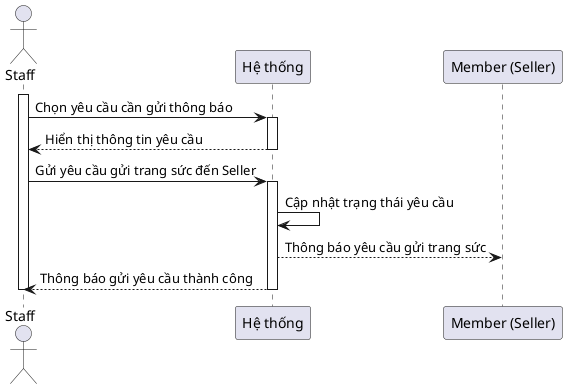 @startuml   
actor Staff
participant "Hệ thống" as System
participant "Member (Seller)" as Seller

activate Staff
Staff -> System: Chọn yêu cầu cần gửi thông báo
activate System
System --> Staff: Hiển thị thông tin yêu cầu
deactivate System
Staff -> System: Gửi yêu cầu gửi trang sức đến Seller
activate System
System -> System: Cập nhật trạng thái yêu cầu
System --> Seller: Thông báo yêu cầu gửi trang sức
System --> Staff: Thông báo gửi yêu cầu thành công
deactivate System
deactivate Staff
@enduml